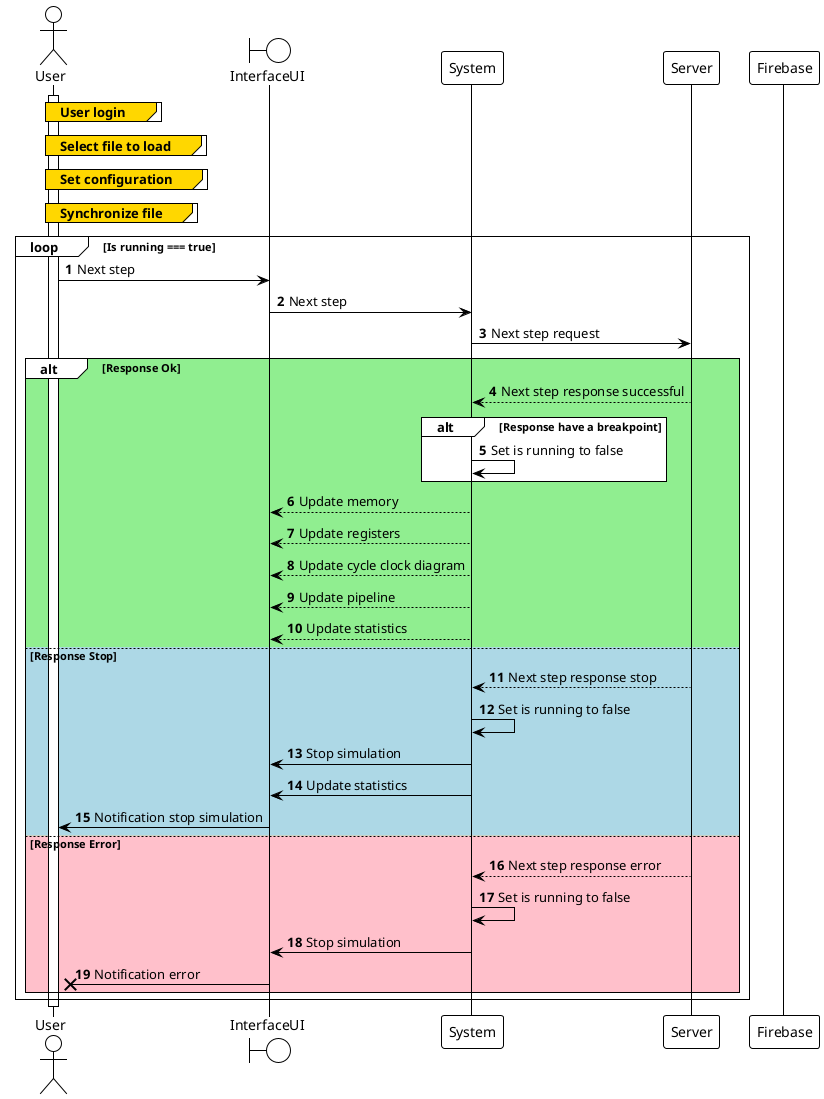 @startuml
'https://plantuml.com/sequence-diagram
!theme plain
'!pragma teoz true &
autonumber

actor User
boundary InterfaceUI
participant System
participant Server
participant Firebase

activate User
group#Gold User login

end
group#Gold Select file to load

end
group#Gold Set configuration

end
group#Gold Synchronize file

end


loop Is running === true

  User -> InterfaceUI: Next step
  InterfaceUI -> System: Next step
  System -> Server: Next step request

  alt #LightGreen Response Ok
    System <-- Server: Next step response successful
    alt Response have a breakpoint
      System -> System: Set is running to false
    end
    InterfaceUI <-- System: Update memory
    InterfaceUI <-- System: Update registers
    InterfaceUI <-- System: Update cycle clock diagram
    InterfaceUI <-- System: Update pipeline
    InterfaceUI <-- System: Update statistics
  else #LightBlue  Response Stop
    System <-- Server: Next step response stop
    System -> System: Set is running to false
    InterfaceUI <- System: Stop simulation
    InterfaceUI <- System: Update statistics
    User <- InterfaceUI: Notification stop simulation
  else #Pink  Response Error
    System <-- Server: Next step response error
    System -> System: Set is running to false
    InterfaceUI <- System: Stop simulation
    User x<- InterfaceUI: Notification error
  end

end

deactivate InterfaceUI
deactivate User

@enduml
